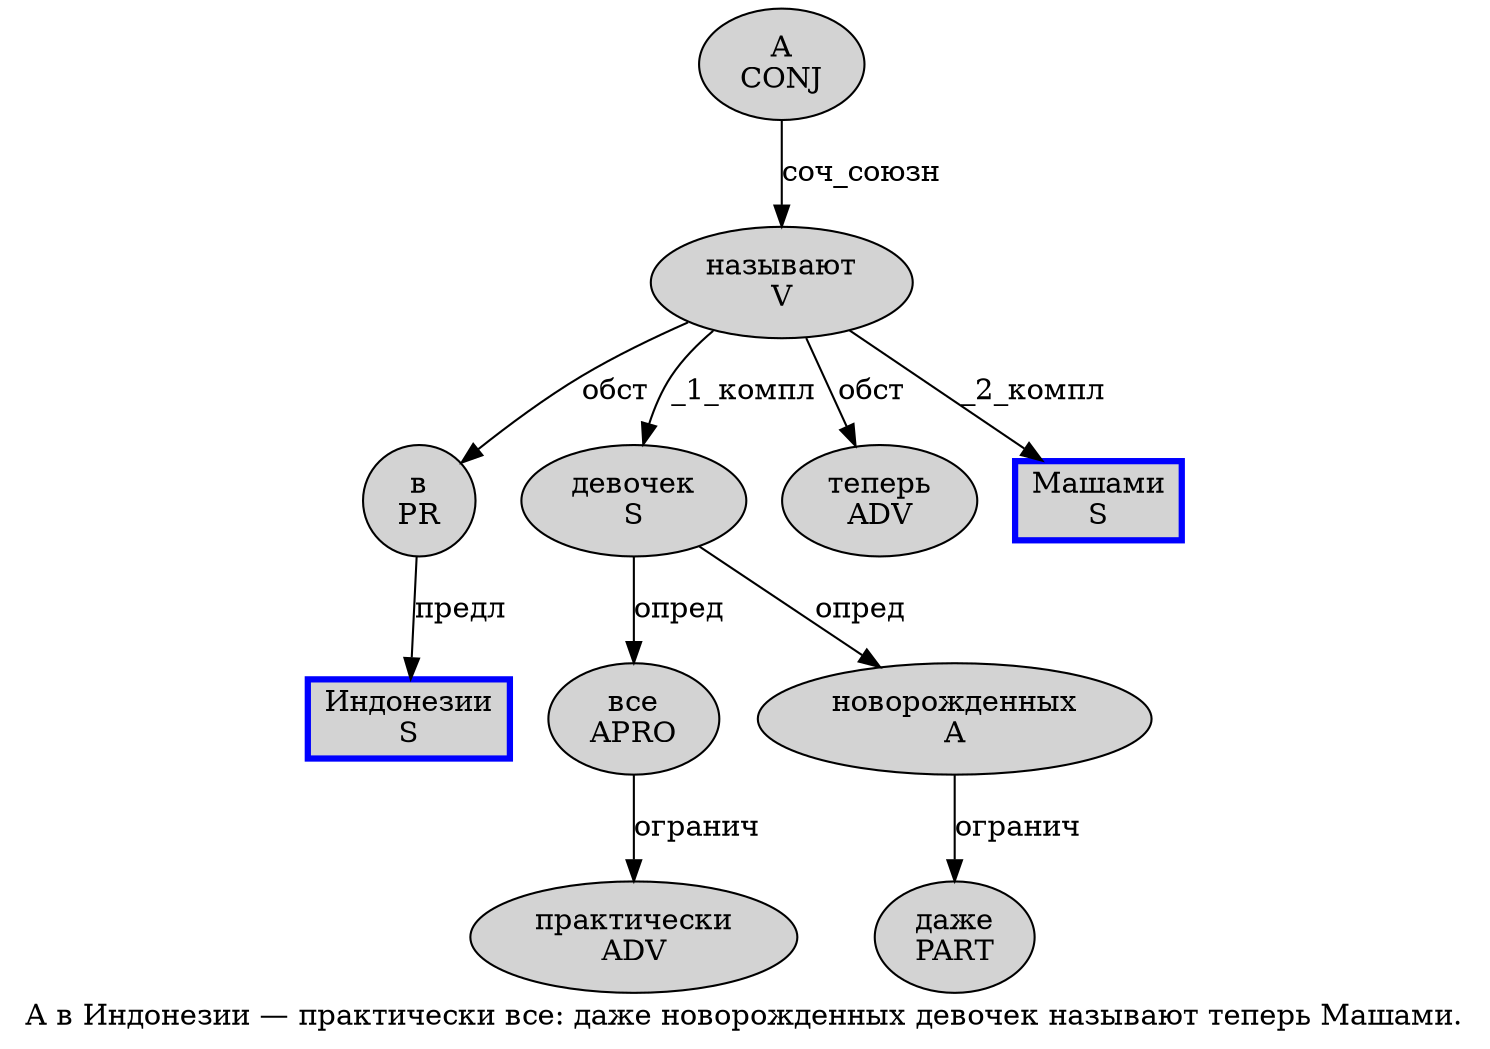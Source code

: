 digraph SENTENCE_1388 {
	graph [label="А в Индонезии — практически все: даже новорожденных девочек называют теперь Машами."]
	node [style=filled]
		0 [label="А
CONJ" color="" fillcolor=lightgray penwidth=1 shape=ellipse]
		1 [label="в
PR" color="" fillcolor=lightgray penwidth=1 shape=ellipse]
		2 [label="Индонезии
S" color=blue fillcolor=lightgray penwidth=3 shape=box]
		4 [label="практически
ADV" color="" fillcolor=lightgray penwidth=1 shape=ellipse]
		5 [label="все
APRO" color="" fillcolor=lightgray penwidth=1 shape=ellipse]
		7 [label="даже
PART" color="" fillcolor=lightgray penwidth=1 shape=ellipse]
		8 [label="новорожденных
A" color="" fillcolor=lightgray penwidth=1 shape=ellipse]
		9 [label="девочек
S" color="" fillcolor=lightgray penwidth=1 shape=ellipse]
		10 [label="называют
V" color="" fillcolor=lightgray penwidth=1 shape=ellipse]
		11 [label="теперь
ADV" color="" fillcolor=lightgray penwidth=1 shape=ellipse]
		12 [label="Машами
S" color=blue fillcolor=lightgray penwidth=3 shape=box]
			0 -> 10 [label="соч_союзн"]
			10 -> 1 [label="обст"]
			10 -> 9 [label="_1_компл"]
			10 -> 11 [label="обст"]
			10 -> 12 [label="_2_компл"]
			5 -> 4 [label="огранич"]
			1 -> 2 [label="предл"]
			8 -> 7 [label="огранич"]
			9 -> 5 [label="опред"]
			9 -> 8 [label="опред"]
}